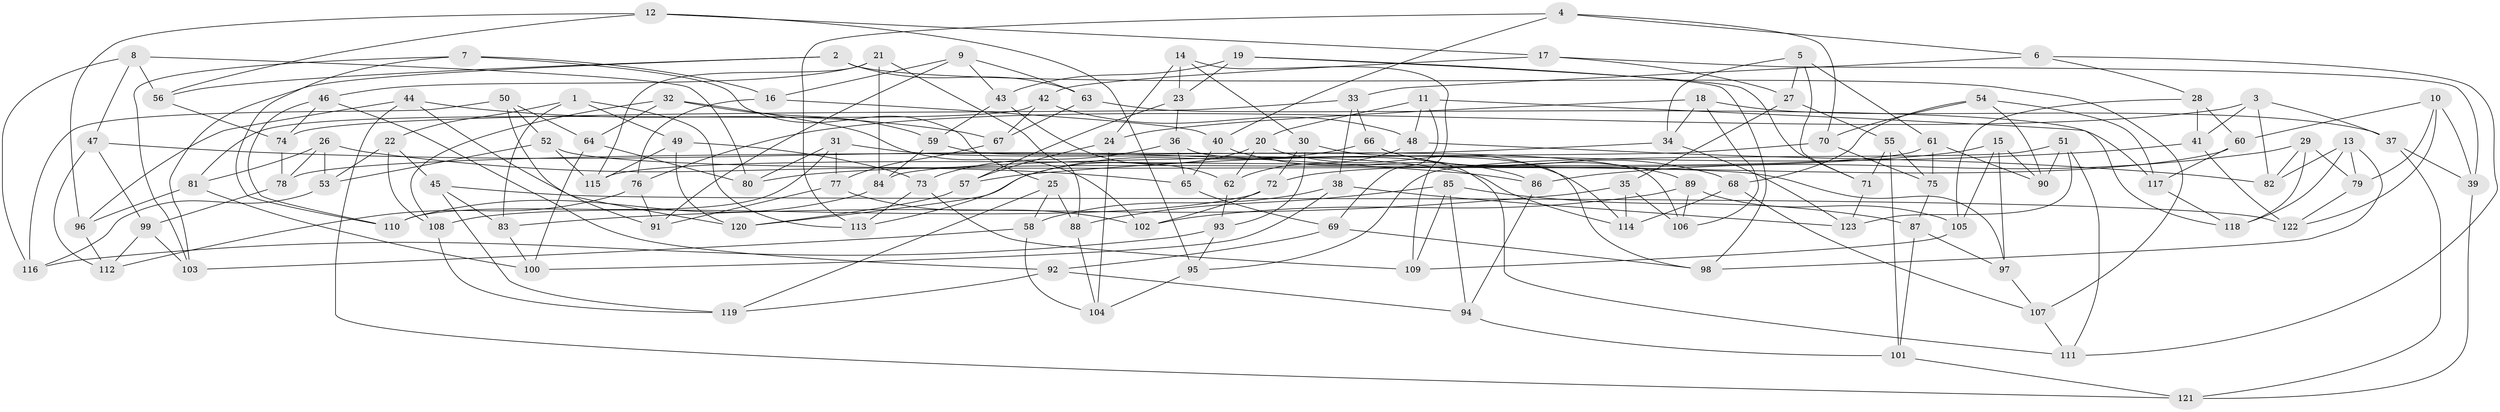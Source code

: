 // coarse degree distribution, {6: 0.589041095890411, 5: 0.0958904109589041, 4: 0.3013698630136986, 3: 0.0136986301369863}
// Generated by graph-tools (version 1.1) at 2025/24/03/03/25 07:24:28]
// undirected, 123 vertices, 246 edges
graph export_dot {
graph [start="1"]
  node [color=gray90,style=filled];
  1;
  2;
  3;
  4;
  5;
  6;
  7;
  8;
  9;
  10;
  11;
  12;
  13;
  14;
  15;
  16;
  17;
  18;
  19;
  20;
  21;
  22;
  23;
  24;
  25;
  26;
  27;
  28;
  29;
  30;
  31;
  32;
  33;
  34;
  35;
  36;
  37;
  38;
  39;
  40;
  41;
  42;
  43;
  44;
  45;
  46;
  47;
  48;
  49;
  50;
  51;
  52;
  53;
  54;
  55;
  56;
  57;
  58;
  59;
  60;
  61;
  62;
  63;
  64;
  65;
  66;
  67;
  68;
  69;
  70;
  71;
  72;
  73;
  74;
  75;
  76;
  77;
  78;
  79;
  80;
  81;
  82;
  83;
  84;
  85;
  86;
  87;
  88;
  89;
  90;
  91;
  92;
  93;
  94;
  95;
  96;
  97;
  98;
  99;
  100;
  101;
  102;
  103;
  104;
  105;
  106;
  107;
  108;
  109;
  110;
  111;
  112;
  113;
  114;
  115;
  116;
  117;
  118;
  119;
  120;
  121;
  122;
  123;
  1 -- 83;
  1 -- 22;
  1 -- 113;
  1 -- 49;
  2 -- 103;
  2 -- 56;
  2 -- 107;
  2 -- 63;
  3 -- 82;
  3 -- 41;
  3 -- 76;
  3 -- 37;
  4 -- 6;
  4 -- 40;
  4 -- 113;
  4 -- 70;
  5 -- 34;
  5 -- 71;
  5 -- 27;
  5 -- 61;
  6 -- 111;
  6 -- 28;
  6 -- 33;
  7 -- 110;
  7 -- 25;
  7 -- 16;
  7 -- 103;
  8 -- 116;
  8 -- 56;
  8 -- 80;
  8 -- 47;
  9 -- 16;
  9 -- 63;
  9 -- 91;
  9 -- 43;
  10 -- 79;
  10 -- 122;
  10 -- 60;
  10 -- 39;
  11 -- 69;
  11 -- 20;
  11 -- 48;
  11 -- 118;
  12 -- 96;
  12 -- 56;
  12 -- 95;
  12 -- 17;
  13 -- 98;
  13 -- 118;
  13 -- 82;
  13 -- 79;
  14 -- 23;
  14 -- 24;
  14 -- 109;
  14 -- 30;
  15 -- 97;
  15 -- 80;
  15 -- 90;
  15 -- 105;
  16 -- 40;
  16 -- 76;
  17 -- 27;
  17 -- 39;
  17 -- 42;
  18 -- 37;
  18 -- 34;
  18 -- 24;
  18 -- 106;
  19 -- 98;
  19 -- 43;
  19 -- 71;
  19 -- 23;
  20 -- 114;
  20 -- 62;
  20 -- 113;
  21 -- 88;
  21 -- 84;
  21 -- 46;
  21 -- 115;
  22 -- 45;
  22 -- 108;
  22 -- 53;
  23 -- 36;
  23 -- 57;
  24 -- 57;
  24 -- 104;
  25 -- 88;
  25 -- 119;
  25 -- 58;
  26 -- 81;
  26 -- 78;
  26 -- 65;
  26 -- 53;
  27 -- 35;
  27 -- 55;
  28 -- 41;
  28 -- 105;
  28 -- 60;
  29 -- 79;
  29 -- 118;
  29 -- 86;
  29 -- 82;
  30 -- 98;
  30 -- 93;
  30 -- 72;
  31 -- 114;
  31 -- 80;
  31 -- 77;
  31 -- 110;
  32 -- 64;
  32 -- 102;
  32 -- 59;
  32 -- 108;
  33 -- 74;
  33 -- 66;
  33 -- 38;
  34 -- 78;
  34 -- 123;
  35 -- 114;
  35 -- 83;
  35 -- 106;
  36 -- 111;
  36 -- 73;
  36 -- 65;
  37 -- 39;
  37 -- 121;
  38 -- 123;
  38 -- 100;
  38 -- 58;
  39 -- 121;
  40 -- 86;
  40 -- 65;
  41 -- 122;
  41 -- 57;
  42 -- 48;
  42 -- 81;
  42 -- 67;
  43 -- 62;
  43 -- 59;
  44 -- 91;
  44 -- 67;
  44 -- 96;
  44 -- 121;
  45 -- 119;
  45 -- 122;
  45 -- 83;
  46 -- 110;
  46 -- 92;
  46 -- 74;
  47 -- 86;
  47 -- 112;
  47 -- 99;
  48 -- 62;
  48 -- 82;
  49 -- 73;
  49 -- 115;
  49 -- 120;
  50 -- 64;
  50 -- 116;
  50 -- 52;
  50 -- 120;
  51 -- 123;
  51 -- 95;
  51 -- 90;
  51 -- 111;
  52 -- 115;
  52 -- 97;
  52 -- 53;
  53 -- 116;
  54 -- 90;
  54 -- 70;
  54 -- 117;
  54 -- 68;
  55 -- 101;
  55 -- 71;
  55 -- 75;
  56 -- 74;
  57 -- 120;
  58 -- 104;
  58 -- 103;
  59 -- 106;
  59 -- 84;
  60 -- 117;
  60 -- 72;
  61 -- 75;
  61 -- 90;
  61 -- 115;
  62 -- 93;
  63 -- 67;
  63 -- 117;
  64 -- 80;
  64 -- 100;
  65 -- 69;
  66 -- 89;
  66 -- 120;
  66 -- 68;
  67 -- 77;
  68 -- 107;
  68 -- 114;
  69 -- 92;
  69 -- 98;
  70 -- 84;
  70 -- 75;
  71 -- 123;
  72 -- 108;
  72 -- 102;
  73 -- 113;
  73 -- 109;
  74 -- 78;
  75 -- 87;
  76 -- 112;
  76 -- 91;
  77 -- 91;
  77 -- 102;
  78 -- 99;
  79 -- 122;
  81 -- 96;
  81 -- 100;
  83 -- 100;
  84 -- 110;
  85 -- 88;
  85 -- 94;
  85 -- 87;
  85 -- 109;
  86 -- 94;
  87 -- 97;
  87 -- 101;
  88 -- 104;
  89 -- 102;
  89 -- 105;
  89 -- 106;
  92 -- 119;
  92 -- 94;
  93 -- 95;
  93 -- 116;
  94 -- 101;
  95 -- 104;
  96 -- 112;
  97 -- 107;
  99 -- 112;
  99 -- 103;
  101 -- 121;
  105 -- 109;
  107 -- 111;
  108 -- 119;
  117 -- 118;
}

